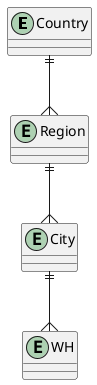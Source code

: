 @startuml

skinparam backgroundColor transparent


entity Country {
    
}

entity Region {
    
}

entity City {
    
}

entity WH {
    
}


Country ||--{ Region 
Region ||--{ City 
City ||--{ WH 



@enduml